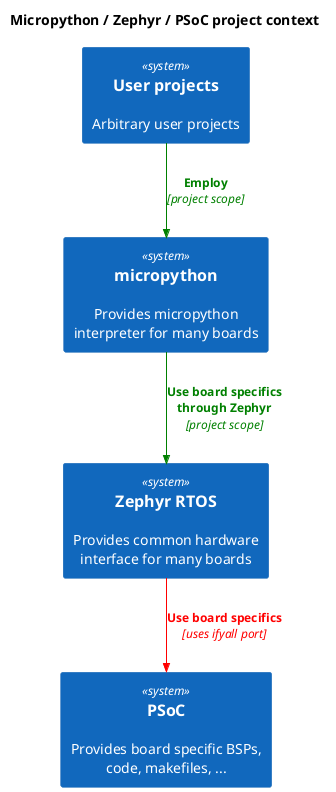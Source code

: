 @startuml

!include <c4/C4_Context.puml>  

'ref http://plantuml.com/stdlib

LAYOUT_TOP_DOWN()
'LAYOUT_AS_SKETCH()
'LAYOUT_WITH_LEGEND()

title Micropython / Zephyr / PSoC project context

System(userProject, "User projects", "Arbitrary user projects")

System(myPy, "micropython", "Provides micropython interpreter for many boards")
System(zephyr, "Zephyr RTOS", "Provides common hardware interface for many boards")

System(PSoC, "PSoC", "Provides board specific BSPs, code, makefiles, ...")

AddRelTag("up2myPy", $textColor="green", $lineColor="green")
AddRelTag("myPy2zephyr", $textColor="green", $lineColor="green")
AddRelTag("zephyr2PSoC", $textColor="red", $lineColor="red")
'AddRelTag("up2zephyr", $textColor="red", $lineColor="red")
'AddRelTag("myPy2PSoC", $textColor="red", $lineColor="red")

Rel(userProject, myPy, "Employ", "project scope", $tags="up2myPy")
'Rel(userProject, zephyr, "Use", "out of scope", $tags="up2zephyr")
Rel(myPy, zephyr, "Use board specifics through Zephyr", "project scope", $tags="myPy2zephyr" )
'Rel(myPy, PSoC, "Directly use board specifics", "out of scope", $tags="myPy2PSoC")
Rel(zephyr, PSoC, "Use board specifics", "uses ifyall port", $tags="zephyr2PSoC")

@enduml
